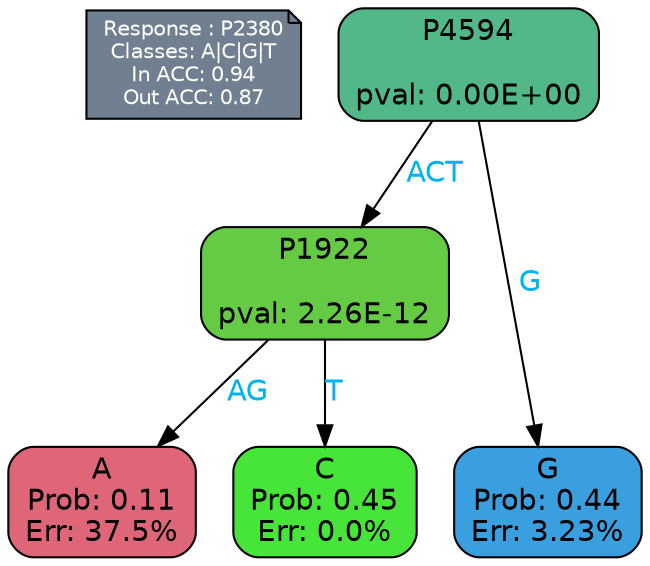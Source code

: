digraph Tree {
node [shape=box, style="filled, rounded", color="black", fontname=helvetica] ;
graph [ranksep=equally, splines=polylines, bgcolor=transparent, dpi=600] ;
edge [fontname=helvetica] ;
LEGEND [label="Response : P2380
Classes: A|C|G|T
In ACC: 0.94
Out ACC: 0.87
",shape=note,align=left,style=filled,fillcolor="slategray",fontcolor="white",fontsize=10];1 [label="P4594

pval: 0.00E+00", fillcolor="#52b888"] ;
2 [label="P1922

pval: 2.26E-12", fillcolor="#65cb45"] ;
3 [label="A
Prob: 0.11
Err: 37.5%", fillcolor="#df6679"] ;
4 [label="C
Prob: 0.45
Err: 0.0%", fillcolor="#47e539"] ;
5 [label="G
Prob: 0.44
Err: 3.23%", fillcolor="#399fdf"] ;
1 -> 2 [label="ACT",fontcolor=deepskyblue2] ;
1 -> 5 [label="G",fontcolor=deepskyblue2] ;
2 -> 3 [label="AG",fontcolor=deepskyblue2] ;
2 -> 4 [label="T",fontcolor=deepskyblue2] ;
{rank = same; 3;4;5;}{rank = same; LEGEND;1;}}